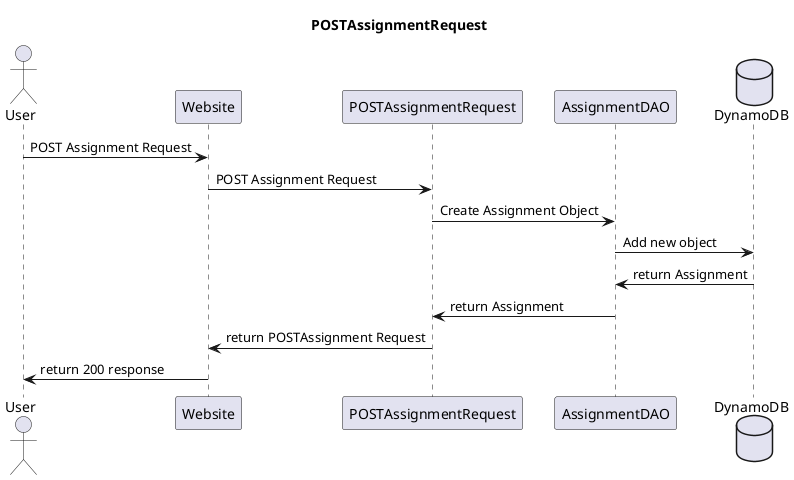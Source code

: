 @startuml

actor "User" as client
participant "Website" as apiGateway
participant "POSTAssignmentRequest" as postAssignmentRequest
participant "AssignmentDAO" as assignmentDAO
database "DynamoDB" as dynamoDB

title POSTAssignmentRequest

client -> apiGateway : POST Assignment Request
apiGateway -> postAssignmentRequest : POST Assignment Request
postAssignmentRequest -> assignmentDAO : Create Assignment Object
assignmentDAO -> dynamoDB : Add new object
dynamoDB -> assignmentDAO : return Assignment
assignmentDAO -> postAssignmentRequest : return Assignment
postAssignmentRequest -> apiGateway : return POSTAssignment Request
apiGateway -> client : return 200 response

@enduml
